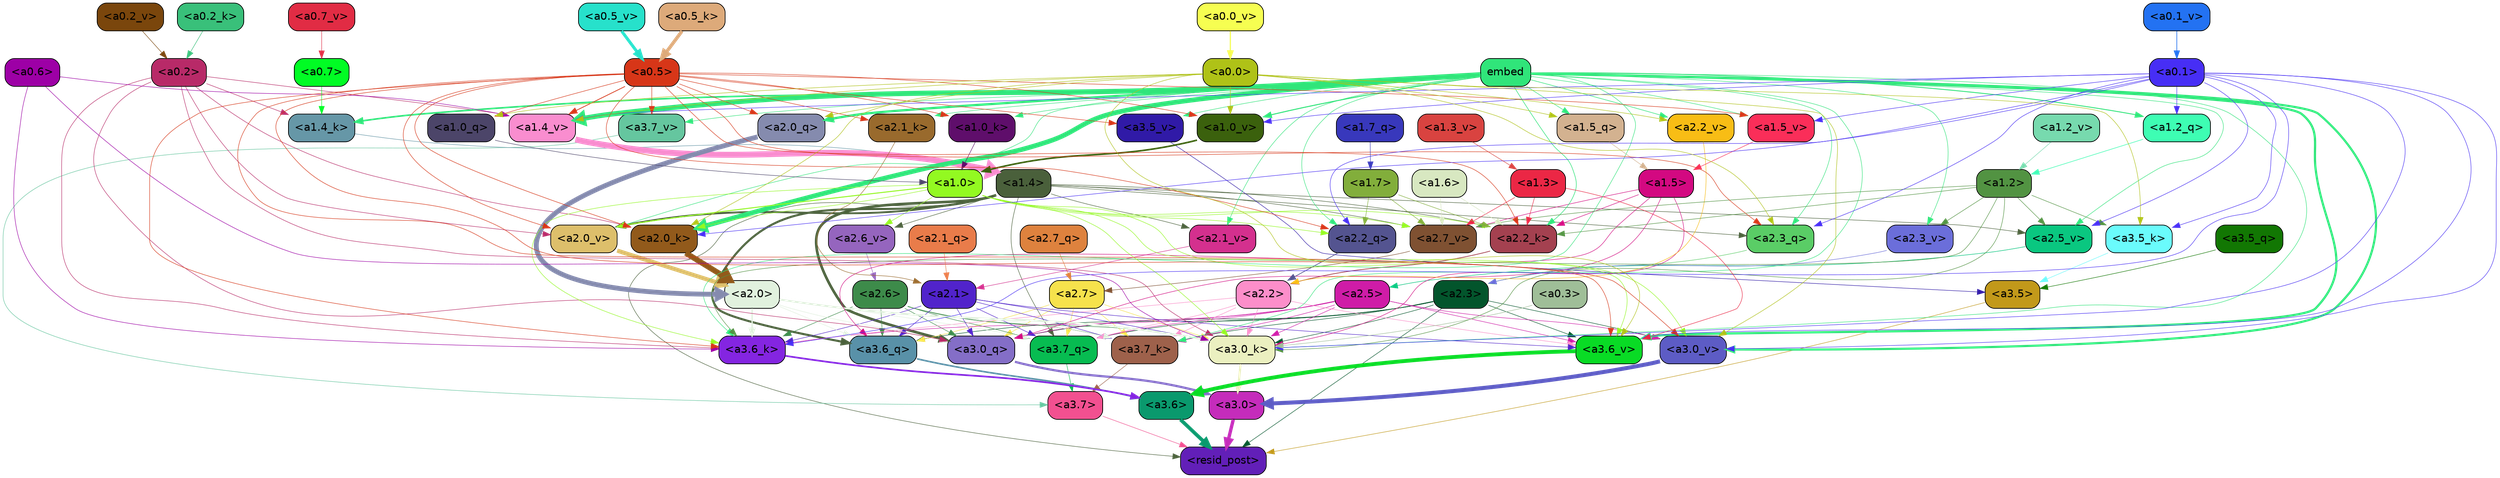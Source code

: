 strict digraph "" {
	graph [bgcolor=transparent,
		layout=dot,
		overlap=false,
		splines=true
	];
	"<a3.7>"	[color=black,
		fillcolor="#f25090",
		fontname=Helvetica,
		shape=box,
		style="filled, rounded"];
	"<resid_post>"	[color=black,
		fillcolor="#621fb8",
		fontname=Helvetica,
		shape=box,
		style="filled, rounded"];
	"<a3.7>" -> "<resid_post>"	[color="#f25090",
		penwidth=0.6];
	"<a3.6>"	[color=black,
		fillcolor="#0a996d",
		fontname=Helvetica,
		shape=box,
		style="filled, rounded"];
	"<a3.6>" -> "<resid_post>"	[color="#0a996d",
		penwidth=4.646730065345764];
	"<a3.5>"	[color=black,
		fillcolor="#c2991a",
		fontname=Helvetica,
		shape=box,
		style="filled, rounded"];
	"<a3.5>" -> "<resid_post>"	[color="#c2991a",
		penwidth=0.6];
	"<a3.0>"	[color=black,
		fillcolor="#c52cbb",
		fontname=Helvetica,
		shape=box,
		style="filled, rounded"];
	"<a3.0>" -> "<resid_post>"	[color="#c52cbb",
		penwidth=4.323132634162903];
	"<a2.3>"	[color=black,
		fillcolor="#03552c",
		fontname=Helvetica,
		shape=box,
		style="filled, rounded"];
	"<a2.3>" -> "<resid_post>"	[color="#03552c",
		penwidth=0.6];
	"<a3.7_q>"	[color=black,
		fillcolor="#07bc51",
		fontname=Helvetica,
		shape=box,
		style="filled, rounded"];
	"<a2.3>" -> "<a3.7_q>"	[color="#03552c",
		penwidth=0.6];
	"<a3.6_q>"	[color=black,
		fillcolor="#5991a8",
		fontname=Helvetica,
		shape=box,
		style="filled, rounded"];
	"<a2.3>" -> "<a3.6_q>"	[color="#03552c",
		penwidth=0.6];
	"<a3.0_q>"	[color=black,
		fillcolor="#846ec7",
		fontname=Helvetica,
		shape=box,
		style="filled, rounded"];
	"<a2.3>" -> "<a3.0_q>"	[color="#03552c",
		penwidth=0.6];
	"<a3.7_k>"	[color=black,
		fillcolor="#9e614b",
		fontname=Helvetica,
		shape=box,
		style="filled, rounded"];
	"<a2.3>" -> "<a3.7_k>"	[color="#03552c",
		penwidth=0.6];
	"<a3.0_k>"	[color=black,
		fillcolor="#ebf0c0",
		fontname=Helvetica,
		shape=box,
		style="filled, rounded"];
	"<a2.3>" -> "<a3.0_k>"	[color="#03552c",
		penwidth=0.6];
	"<a3.6_v>"	[color=black,
		fillcolor="#09db25",
		fontname=Helvetica,
		shape=box,
		style="filled, rounded"];
	"<a2.3>" -> "<a3.6_v>"	[color="#03552c",
		penwidth=0.6];
	"<a3.0_v>"	[color=black,
		fillcolor="#5d5cc5",
		fontname=Helvetica,
		shape=box,
		style="filled, rounded"];
	"<a2.3>" -> "<a3.0_v>"	[color="#03552c",
		penwidth=0.6];
	"<a1.4>"	[color=black,
		fillcolor="#4a603b",
		fontname=Helvetica,
		shape=box,
		style="filled, rounded"];
	"<a1.4>" -> "<resid_post>"	[color="#4a603b",
		penwidth=0.6];
	"<a1.4>" -> "<a3.7_q>"	[color="#4a603b",
		penwidth=0.6];
	"<a1.4>" -> "<a3.6_q>"	[color="#4a603b",
		penwidth=2.700703263282776];
	"<a1.4>" -> "<a3.0_q>"	[color="#4a603b",
		penwidth=3.34255850315094];
	"<a2.3_q>"	[color=black,
		fillcolor="#5acd66",
		fontname=Helvetica,
		shape=box,
		style="filled, rounded"];
	"<a1.4>" -> "<a2.3_q>"	[color="#4a603b",
		penwidth=0.6];
	"<a2.2_k>"	[color=black,
		fillcolor="#a44150",
		fontname=Helvetica,
		shape=box,
		style="filled, rounded"];
	"<a1.4>" -> "<a2.2_k>"	[color="#4a603b",
		penwidth=0.6];
	"<a2.7_v>"	[color=black,
		fillcolor="#7f5132",
		fontname=Helvetica,
		shape=box,
		style="filled, rounded"];
	"<a1.4>" -> "<a2.7_v>"	[color="#4a603b",
		penwidth=0.6];
	"<a2.6_v>"	[color=black,
		fillcolor="#9565be",
		fontname=Helvetica,
		shape=box,
		style="filled, rounded"];
	"<a1.4>" -> "<a2.6_v>"	[color="#4a603b",
		penwidth=0.6];
	"<a2.5_v>"	[color=black,
		fillcolor="#0ac780",
		fontname=Helvetica,
		shape=box,
		style="filled, rounded"];
	"<a1.4>" -> "<a2.5_v>"	[color="#4a603b",
		penwidth=0.6];
	"<a2.1_v>"	[color=black,
		fillcolor="#d4308e",
		fontname=Helvetica,
		shape=box,
		style="filled, rounded"];
	"<a1.4>" -> "<a2.1_v>"	[color="#4a603b",
		penwidth=0.6];
	"<a2.0_v>"	[color=black,
		fillcolor="#ddbf6b",
		fontname=Helvetica,
		shape=box,
		style="filled, rounded"];
	"<a1.4>" -> "<a2.0_v>"	[color="#4a603b",
		penwidth=2.387977123260498];
	"<a3.7_q>" -> "<a3.7>"	[color="#07bc51",
		penwidth=0.6];
	"<a3.6_q>" -> "<a3.6>"	[color="#5991a8",
		penwidth=2.03758105635643];
	"<a3.5_q>"	[color=black,
		fillcolor="#127703",
		fontname=Helvetica,
		shape=box,
		style="filled, rounded"];
	"<a3.5_q>" -> "<a3.5>"	[color="#127703",
		penwidth=0.6];
	"<a3.0_q>" -> "<a3.0>"	[color="#846ec7",
		penwidth=2.8638100624084473];
	"<a3.7_k>" -> "<a3.7>"	[color="#9e614b",
		penwidth=0.6];
	"<a3.6_k>"	[color=black,
		fillcolor="#8425e1",
		fontname=Helvetica,
		shape=box,
		style="filled, rounded"];
	"<a3.6_k>" -> "<a3.6>"	[color="#8425e1",
		penwidth=2.174198240041733];
	"<a3.5_k>"	[color=black,
		fillcolor="#6afbfc",
		fontname=Helvetica,
		shape=box,
		style="filled, rounded"];
	"<a3.5_k>" -> "<a3.5>"	[color="#6afbfc",
		penwidth=0.6];
	"<a3.0_k>" -> "<a3.0>"	[color="#ebf0c0",
		penwidth=2.6274144649505615];
	"<a3.7_v>"	[color=black,
		fillcolor="#65c69f",
		fontname=Helvetica,
		shape=box,
		style="filled, rounded"];
	"<a3.7_v>" -> "<a3.7>"	[color="#65c69f",
		penwidth=0.6];
	"<a3.6_v>" -> "<a3.6>"	[color="#09db25",
		penwidth=5.002329230308533];
	"<a3.5_v>"	[color=black,
		fillcolor="#301aa7",
		fontname=Helvetica,
		shape=box,
		style="filled, rounded"];
	"<a3.5_v>" -> "<a3.5>"	[color="#301aa7",
		penwidth=0.6];
	"<a3.0_v>" -> "<a3.0>"	[color="#5d5cc5",
		penwidth=5.188832879066467];
	"<a2.7>"	[color=black,
		fillcolor="#f6e24c",
		fontname=Helvetica,
		shape=box,
		style="filled, rounded"];
	"<a2.7>" -> "<a3.7_q>"	[color="#f6e24c",
		penwidth=0.6];
	"<a2.7>" -> "<a3.6_q>"	[color="#f6e24c",
		penwidth=0.6];
	"<a2.7>" -> "<a3.0_q>"	[color="#f6e24c",
		penwidth=0.6];
	"<a2.7>" -> "<a3.7_k>"	[color="#f6e24c",
		penwidth=0.6];
	"<a2.7>" -> "<a3.0_k>"	[color="#f6e24c",
		penwidth=0.6];
	"<a2.6>"	[color=black,
		fillcolor="#3d8b4a",
		fontname=Helvetica,
		shape=box,
		style="filled, rounded"];
	"<a2.6>" -> "<a3.7_q>"	[color="#3d8b4a",
		penwidth=0.6];
	"<a2.6>" -> "<a3.6_q>"	[color="#3d8b4a",
		penwidth=0.6];
	"<a2.6>" -> "<a3.0_q>"	[color="#3d8b4a",
		penwidth=0.6];
	"<a2.6>" -> "<a3.7_k>"	[color="#3d8b4a",
		penwidth=0.6];
	"<a2.6>" -> "<a3.6_k>"	[color="#3d8b4a",
		penwidth=0.6];
	"<a2.6>" -> "<a3.0_k>"	[color="#3d8b4a",
		penwidth=0.6];
	"<a2.5>"	[color=black,
		fillcolor="#cf1ca7",
		fontname=Helvetica,
		shape=box,
		style="filled, rounded"];
	"<a2.5>" -> "<a3.7_q>"	[color="#cf1ca7",
		penwidth=0.6];
	"<a2.5>" -> "<a3.0_q>"	[color="#cf1ca7",
		penwidth=0.6];
	"<a2.5>" -> "<a3.7_k>"	[color="#cf1ca7",
		penwidth=0.6];
	"<a2.5>" -> "<a3.6_k>"	[color="#cf1ca7",
		penwidth=0.6];
	"<a2.5>" -> "<a3.0_k>"	[color="#cf1ca7",
		penwidth=0.6];
	"<a2.5>" -> "<a3.6_v>"	[color="#cf1ca7",
		penwidth=0.6];
	"<a2.5>" -> "<a3.0_v>"	[color="#cf1ca7",
		penwidth=0.6];
	"<a2.2>"	[color=black,
		fillcolor="#fc8eca",
		fontname=Helvetica,
		shape=box,
		style="filled, rounded"];
	"<a2.2>" -> "<a3.7_q>"	[color="#fc8eca",
		penwidth=0.6];
	"<a2.2>" -> "<a3.7_k>"	[color="#fc8eca",
		penwidth=0.6];
	"<a2.2>" -> "<a3.6_k>"	[color="#fc8eca",
		penwidth=0.6];
	"<a2.2>" -> "<a3.0_k>"	[color="#fc8eca",
		penwidth=0.6];
	"<a2.2>" -> "<a3.6_v>"	[color="#fc8eca",
		penwidth=0.6];
	"<a2.1>"	[color=black,
		fillcolor="#5123cb",
		fontname=Helvetica,
		shape=box,
		style="filled, rounded"];
	"<a2.1>" -> "<a3.7_q>"	[color="#5123cb",
		penwidth=0.6];
	"<a2.1>" -> "<a3.6_q>"	[color="#5123cb",
		penwidth=0.6];
	"<a2.1>" -> "<a3.0_q>"	[color="#5123cb",
		penwidth=0.6];
	"<a2.1>" -> "<a3.7_k>"	[color="#5123cb",
		penwidth=0.6];
	"<a2.1>" -> "<a3.6_k>"	[color="#5123cb",
		penwidth=0.6];
	"<a2.1>" -> "<a3.0_k>"	[color="#5123cb",
		penwidth=0.6];
	"<a2.1>" -> "<a3.6_v>"	[color="#5123cb",
		penwidth=0.6];
	"<a2.0>"	[color=black,
		fillcolor="#e1f1de",
		fontname=Helvetica,
		shape=box,
		style="filled, rounded"];
	"<a2.0>" -> "<a3.7_q>"	[color="#e1f1de",
		penwidth=0.6];
	"<a2.0>" -> "<a3.6_q>"	[color="#e1f1de",
		penwidth=0.6];
	"<a2.0>" -> "<a3.0_q>"	[color="#e1f1de",
		penwidth=0.6];
	"<a2.0>" -> "<a3.7_k>"	[color="#e1f1de",
		penwidth=0.6];
	"<a2.0>" -> "<a3.6_k>"	[color="#e1f1de",
		penwidth=1.6454488784074783];
	"<a2.0>" -> "<a3.0_k>"	[color="#e1f1de",
		penwidth=2.2218968719244003];
	"<a1.5>"	[color=black,
		fillcolor="#d30981",
		fontname=Helvetica,
		shape=box,
		style="filled, rounded"];
	"<a1.5>" -> "<a3.6_q>"	[color="#d30981",
		penwidth=0.6];
	"<a1.5>" -> "<a3.0_q>"	[color="#d30981",
		penwidth=0.6];
	"<a1.5>" -> "<a3.0_k>"	[color="#d30981",
		penwidth=0.6];
	"<a1.5>" -> "<a2.2_k>"	[color="#d30981",
		penwidth=0.6];
	"<a1.5>" -> "<a2.7_v>"	[color="#d30981",
		penwidth=0.6];
	"<a0.2>"	[color=black,
		fillcolor="#b82a68",
		fontname=Helvetica,
		shape=box,
		style="filled, rounded"];
	"<a0.2>" -> "<a3.0_q>"	[color="#b82a68",
		penwidth=0.6];
	"<a0.2>" -> "<a3.6_k>"	[color="#b82a68",
		penwidth=0.6];
	"<a0.2>" -> "<a3.0_k>"	[color="#b82a68",
		penwidth=0.6];
	"<a2.0_k>"	[color=black,
		fillcolor="#925a1b",
		fontname=Helvetica,
		shape=box,
		style="filled, rounded"];
	"<a0.2>" -> "<a2.0_k>"	[color="#b82a68",
		penwidth=0.6];
	"<a0.2>" -> "<a2.0_v>"	[color="#b82a68",
		penwidth=0.6];
	"<a1.4_k>"	[color=black,
		fillcolor="#6697a7",
		fontname=Helvetica,
		shape=box,
		style="filled, rounded"];
	"<a0.2>" -> "<a1.4_k>"	[color="#b82a68",
		penwidth=0.6];
	"<a1.4_v>"	[color=black,
		fillcolor="#f98dcf",
		fontname=Helvetica,
		shape=box,
		style="filled, rounded"];
	"<a0.2>" -> "<a1.4_v>"	[color="#b82a68",
		penwidth=0.6];
	embed	[color=black,
		fillcolor="#30e57a",
		fontname=Helvetica,
		shape=box,
		style="filled, rounded"];
	embed -> "<a3.7_k>"	[color="#30e57a",
		penwidth=0.6];
	embed -> "<a3.6_k>"	[color="#30e57a",
		penwidth=0.6];
	embed -> "<a3.0_k>"	[color="#30e57a",
		penwidth=0.6];
	embed -> "<a3.7_v>"	[color="#30e57a",
		penwidth=0.6];
	embed -> "<a3.6_v>"	[color="#30e57a",
		penwidth=2.8301228284835815];
	embed -> "<a3.5_v>"	[color="#30e57a",
		penwidth=0.6];
	embed -> "<a3.0_v>"	[color="#30e57a",
		penwidth=2.7660785913467407];
	embed -> "<a2.3_q>"	[color="#30e57a",
		penwidth=0.6];
	"<a2.2_q>"	[color=black,
		fillcolor="#545490",
		fontname=Helvetica,
		shape=box,
		style="filled, rounded"];
	embed -> "<a2.2_q>"	[color="#30e57a",
		penwidth=0.6];
	"<a2.0_q>"	[color=black,
		fillcolor="#858bae",
		fontname=Helvetica,
		shape=box,
		style="filled, rounded"];
	embed -> "<a2.0_q>"	[color="#30e57a",
		penwidth=2.918822765350342];
	embed -> "<a2.2_k>"	[color="#30e57a",
		penwidth=0.7099294662475586];
	"<a2.1_k>"	[color=black,
		fillcolor="#996a2d",
		fontname=Helvetica,
		shape=box,
		style="filled, rounded"];
	embed -> "<a2.1_k>"	[color="#30e57a",
		penwidth=0.6];
	embed -> "<a2.0_k>"	[color="#30e57a",
		penwidth=6.075345039367676];
	embed -> "<a2.5_v>"	[color="#30e57a",
		penwidth=0.6];
	"<a2.3_v>"	[color=black,
		fillcolor="#6b6eda",
		fontname=Helvetica,
		shape=box,
		style="filled, rounded"];
	embed -> "<a2.3_v>"	[color="#30e57a",
		penwidth=0.6];
	"<a2.2_v>"	[color=black,
		fillcolor="#f8bd15",
		fontname=Helvetica,
		shape=box,
		style="filled, rounded"];
	embed -> "<a2.2_v>"	[color="#30e57a",
		penwidth=0.6909599304199219];
	embed -> "<a2.1_v>"	[color="#30e57a",
		penwidth=0.6];
	embed -> "<a2.0_v>"	[color="#30e57a",
		penwidth=0.6];
	"<a1.5_q>"	[color=black,
		fillcolor="#d3b290",
		fontname=Helvetica,
		shape=box,
		style="filled, rounded"];
	embed -> "<a1.5_q>"	[color="#30e57a",
		penwidth=0.6];
	"<a1.2_q>"	[color=black,
		fillcolor="#3efdb3",
		fontname=Helvetica,
		shape=box,
		style="filled, rounded"];
	embed -> "<a1.2_q>"	[color="#30e57a",
		penwidth=1.1075286865234375];
	embed -> "<a1.4_k>"	[color="#30e57a",
		penwidth=2.043105125427246];
	"<a1.0_k>"	[color=black,
		fillcolor="#5f0e6b",
		fontname=Helvetica,
		shape=box,
		style="filled, rounded"];
	embed -> "<a1.0_k>"	[color="#30e57a",
		penwidth=0.6];
	"<a1.5_v>"	[color=black,
		fillcolor="#fa2e59",
		fontname=Helvetica,
		shape=box,
		style="filled, rounded"];
	embed -> "<a1.5_v>"	[color="#30e57a",
		penwidth=0.6];
	embed -> "<a1.4_v>"	[color="#30e57a",
		penwidth=6.46385931968689];
	"<a1.0_v>"	[color=black,
		fillcolor="#3b610d",
		fontname=Helvetica,
		shape=box,
		style="filled, rounded"];
	embed -> "<a1.0_v>"	[color="#30e57a",
		penwidth=1.273291826248169];
	"<a1.2>"	[color=black,
		fillcolor="#529342",
		fontname=Helvetica,
		shape=box,
		style="filled, rounded"];
	"<a1.2>" -> "<a3.6_k>"	[color="#529342",
		penwidth=0.6];
	"<a1.2>" -> "<a3.5_k>"	[color="#529342",
		penwidth=0.6];
	"<a1.2>" -> "<a3.0_k>"	[color="#529342",
		penwidth=0.6];
	"<a1.2>" -> "<a2.2_k>"	[color="#529342",
		penwidth=0.6];
	"<a1.2>" -> "<a2.7_v>"	[color="#529342",
		penwidth=0.6];
	"<a1.2>" -> "<a2.5_v>"	[color="#529342",
		penwidth=0.6];
	"<a1.2>" -> "<a2.3_v>"	[color="#529342",
		penwidth=0.6];
	"<a1.0>"	[color=black,
		fillcolor="#93f921",
		fontname=Helvetica,
		shape=box,
		style="filled, rounded"];
	"<a1.0>" -> "<a3.6_k>"	[color="#93f921",
		penwidth=0.6];
	"<a1.0>" -> "<a3.0_k>"	[color="#93f921",
		penwidth=0.6];
	"<a1.0>" -> "<a3.6_v>"	[color="#93f921",
		penwidth=0.6];
	"<a1.0>" -> "<a3.0_v>"	[color="#93f921",
		penwidth=0.6];
	"<a1.0>" -> "<a2.2_q>"	[color="#93f921",
		penwidth=0.6];
	"<a1.0>" -> "<a2.2_k>"	[color="#93f921",
		penwidth=0.6];
	"<a1.0>" -> "<a2.0_k>"	[color="#93f921",
		penwidth=0.6];
	"<a1.0>" -> "<a2.7_v>"	[color="#93f921",
		penwidth=0.6];
	"<a1.0>" -> "<a2.6_v>"	[color="#93f921",
		penwidth=0.6];
	"<a1.0>" -> "<a2.0_v>"	[color="#93f921",
		penwidth=1.2435333728790283];
	"<a0.6>"	[color=black,
		fillcolor="#9d00a6",
		fontname=Helvetica,
		shape=box,
		style="filled, rounded"];
	"<a0.6>" -> "<a3.6_k>"	[color="#9d00a6",
		penwidth=0.6];
	"<a0.6>" -> "<a3.0_k>"	[color="#9d00a6",
		penwidth=0.6];
	"<a0.6>" -> "<a1.4_v>"	[color="#9d00a6",
		penwidth=0.6];
	"<a0.5>"	[color=black,
		fillcolor="#d73618",
		fontname=Helvetica,
		shape=box,
		style="filled, rounded"];
	"<a0.5>" -> "<a3.6_k>"	[color="#d73618",
		penwidth=0.6];
	"<a0.5>" -> "<a3.7_v>"	[color="#d73618",
		penwidth=0.6];
	"<a0.5>" -> "<a3.6_v>"	[color="#d73618",
		penwidth=0.6];
	"<a0.5>" -> "<a3.5_v>"	[color="#d73618",
		penwidth=0.6];
	"<a0.5>" -> "<a3.0_v>"	[color="#d73618",
		penwidth=0.6124261617660522];
	"<a0.5>" -> "<a2.3_q>"	[color="#d73618",
		penwidth=0.6];
	"<a0.5>" -> "<a2.2_q>"	[color="#d73618",
		penwidth=0.6];
	"<a0.5>" -> "<a2.0_q>"	[color="#d73618",
		penwidth=0.6];
	"<a0.5>" -> "<a2.2_k>"	[color="#d73618",
		penwidth=0.6];
	"<a0.5>" -> "<a2.1_k>"	[color="#d73618",
		penwidth=0.6];
	"<a0.5>" -> "<a2.0_k>"	[color="#d73618",
		penwidth=0.6112704277038574];
	"<a0.5>" -> "<a2.0_v>"	[color="#d73618",
		penwidth=0.6];
	"<a1.0_q>"	[color=black,
		fillcolor="#4c4569",
		fontname=Helvetica,
		shape=box,
		style="filled, rounded"];
	"<a0.5>" -> "<a1.0_q>"	[color="#d73618",
		penwidth=0.6];
	"<a0.5>" -> "<a1.0_k>"	[color="#d73618",
		penwidth=0.6];
	"<a0.5>" -> "<a1.5_v>"	[color="#d73618",
		penwidth=0.6];
	"<a0.5>" -> "<a1.4_v>"	[color="#d73618",
		penwidth=0.9145197868347168];
	"<a0.5>" -> "<a1.0_v>"	[color="#d73618",
		penwidth=0.6];
	"<a0.1>"	[color=black,
		fillcolor="#472ef5",
		fontname=Helvetica,
		shape=box,
		style="filled, rounded"];
	"<a0.1>" -> "<a3.6_k>"	[color="#472ef5",
		penwidth=0.6];
	"<a0.1>" -> "<a3.5_k>"	[color="#472ef5",
		penwidth=0.6];
	"<a0.1>" -> "<a3.0_k>"	[color="#472ef5",
		penwidth=0.6];
	"<a0.1>" -> "<a3.6_v>"	[color="#472ef5",
		penwidth=0.6];
	"<a0.1>" -> "<a3.0_v>"	[color="#472ef5",
		penwidth=0.6];
	"<a0.1>" -> "<a2.3_q>"	[color="#472ef5",
		penwidth=0.6];
	"<a0.1>" -> "<a2.2_q>"	[color="#472ef5",
		penwidth=0.6];
	"<a0.1>" -> "<a2.0_k>"	[color="#472ef5",
		penwidth=0.6];
	"<a0.1>" -> "<a2.5_v>"	[color="#472ef5",
		penwidth=0.6];
	"<a0.1>" -> "<a1.2_q>"	[color="#472ef5",
		penwidth=0.6];
	"<a0.1>" -> "<a1.5_v>"	[color="#472ef5",
		penwidth=0.6];
	"<a0.1>" -> "<a1.4_v>"	[color="#472ef5",
		penwidth=0.6];
	"<a0.1>" -> "<a1.0_v>"	[color="#472ef5",
		penwidth=0.6];
	"<a0.0>"	[color=black,
		fillcolor="#afc217",
		fontname=Helvetica,
		shape=box,
		style="filled, rounded"];
	"<a0.0>" -> "<a3.5_k>"	[color="#afc217",
		penwidth=0.6];
	"<a0.0>" -> "<a3.6_v>"	[color="#afc217",
		penwidth=0.6];
	"<a0.0>" -> "<a3.0_v>"	[color="#afc217",
		penwidth=0.6];
	"<a0.0>" -> "<a2.3_q>"	[color="#afc217",
		penwidth=0.6];
	"<a0.0>" -> "<a2.0_q>"	[color="#afc217",
		penwidth=0.6];
	"<a0.0>" -> "<a2.0_k>"	[color="#afc217",
		penwidth=0.6];
	"<a0.0>" -> "<a2.2_v>"	[color="#afc217",
		penwidth=0.6];
	"<a0.0>" -> "<a1.5_q>"	[color="#afc217",
		penwidth=0.6];
	"<a0.0>" -> "<a1.0_q>"	[color="#afc217",
		penwidth=0.6];
	"<a0.0>" -> "<a1.4_v>"	[color="#afc217",
		penwidth=0.6];
	"<a0.0>" -> "<a1.0_v>"	[color="#afc217",
		penwidth=0.6];
	"<a0.3>"	[color=black,
		fillcolor="#9fbe98",
		fontname=Helvetica,
		shape=box,
		style="filled, rounded"];
	"<a0.3>" -> "<a3.0_k>"	[color="#9fbe98",
		penwidth=0.6];
	"<a1.3>"	[color=black,
		fillcolor="#eb2745",
		fontname=Helvetica,
		shape=box,
		style="filled, rounded"];
	"<a1.3>" -> "<a3.6_v>"	[color="#eb2745",
		penwidth=0.6];
	"<a1.3>" -> "<a2.2_k>"	[color="#eb2745",
		penwidth=0.6];
	"<a1.3>" -> "<a2.7_v>"	[color="#eb2745",
		penwidth=0.6];
	"<a2.7_q>"	[color=black,
		fillcolor="#de823e",
		fontname=Helvetica,
		shape=box,
		style="filled, rounded"];
	"<a2.7_q>" -> "<a2.7>"	[color="#de823e",
		penwidth=0.6];
	"<a2.3_q>" -> "<a2.3>"	[color="#5acd66",
		penwidth=0.6];
	"<a2.2_q>" -> "<a2.2>"	[color="#545490",
		penwidth=0.8114519119262695];
	"<a2.1_q>"	[color=black,
		fillcolor="#e97c4a",
		fontname=Helvetica,
		shape=box,
		style="filled, rounded"];
	"<a2.1_q>" -> "<a2.1>"	[color="#e97c4a",
		penwidth=0.6];
	"<a2.0_q>" -> "<a2.0>"	[color="#858bae",
		penwidth=6.2323237657547];
	"<a2.2_k>" -> "<a2.2>"	[color="#a44150",
		penwidth=0.9331893920898438];
	"<a2.1_k>" -> "<a2.1>"	[color="#996a2d",
		penwidth=0.6];
	"<a2.0_k>" -> "<a2.0>"	[color="#925a1b",
		penwidth=7.158664226531982];
	"<a2.7_v>" -> "<a2.7>"	[color="#7f5132",
		penwidth=0.6];
	"<a2.6_v>" -> "<a2.6>"	[color="#9565be",
		penwidth=0.6];
	"<a2.5_v>" -> "<a2.5>"	[color="#0ac780",
		penwidth=0.6657319068908691];
	"<a2.3_v>" -> "<a2.3>"	[color="#6b6eda",
		penwidth=0.6];
	"<a2.2_v>" -> "<a2.2>"	[color="#f8bd15",
		penwidth=0.6];
	"<a2.1_v>" -> "<a2.1>"	[color="#d4308e",
		penwidth=0.6];
	"<a2.0_v>" -> "<a2.0>"	[color="#ddbf6b",
		penwidth=5.380099236965179];
	"<a1.7>"	[color=black,
		fillcolor="#82ae3b",
		fontname=Helvetica,
		shape=box,
		style="filled, rounded"];
	"<a1.7>" -> "<a2.2_q>"	[color="#82ae3b",
		penwidth=0.6];
	"<a1.7>" -> "<a2.2_k>"	[color="#82ae3b",
		penwidth=0.6];
	"<a1.7>" -> "<a2.7_v>"	[color="#82ae3b",
		penwidth=0.6];
	"<a1.6>"	[color=black,
		fillcolor="#d8e8c1",
		fontname=Helvetica,
		shape=box,
		style="filled, rounded"];
	"<a1.6>" -> "<a2.2_k>"	[color="#d8e8c1",
		penwidth=0.6];
	"<a1.6>" -> "<a2.7_v>"	[color="#d8e8c1",
		penwidth=0.6];
	"<a1.7_q>"	[color=black,
		fillcolor="#3838bc",
		fontname=Helvetica,
		shape=box,
		style="filled, rounded"];
	"<a1.7_q>" -> "<a1.7>"	[color="#3838bc",
		penwidth=0.6];
	"<a1.5_q>" -> "<a1.5>"	[color="#d3b290",
		penwidth=0.6];
	"<a1.2_q>" -> "<a1.2>"	[color="#3efdb3",
		penwidth=0.6965713500976562];
	"<a1.0_q>" -> "<a1.0>"	[color="#4c4569",
		penwidth=0.6];
	"<a1.4_k>" -> "<a1.4>"	[color="#6697a7",
		penwidth=0.6];
	"<a1.0_k>" -> "<a1.0>"	[color="#5f0e6b",
		penwidth=0.6];
	"<a1.5_v>" -> "<a1.5>"	[color="#fa2e59",
		penwidth=0.6];
	"<a1.4_v>" -> "<a1.4>"	[color="#f98dcf",
		penwidth=7.649995803833008];
	"<a1.3_v>"	[color=black,
		fillcolor="#d94340",
		fontname=Helvetica,
		shape=box,
		style="filled, rounded"];
	"<a1.3_v>" -> "<a1.3>"	[color="#d94340",
		penwidth=0.6];
	"<a1.2_v>"	[color=black,
		fillcolor="#77daae",
		fontname=Helvetica,
		shape=box,
		style="filled, rounded"];
	"<a1.2_v>" -> "<a1.2>"	[color="#77daae",
		penwidth=0.6];
	"<a1.0_v>" -> "<a1.0>"	[color="#3b610d",
		penwidth=2.050852060317993];
	"<a0.7>"	[color=black,
		fillcolor="#01fc24",
		fontname=Helvetica,
		shape=box,
		style="filled, rounded"];
	"<a0.7>" -> "<a1.4_k>"	[color="#01fc24",
		penwidth=0.6];
	"<a0.5_k>"	[color=black,
		fillcolor="#ddaa7a",
		fontname=Helvetica,
		shape=box,
		style="filled, rounded"];
	"<a0.5_k>" -> "<a0.5>"	[color="#ddaa7a",
		penwidth=4.382697105407715];
	"<a0.2_k>"	[color=black,
		fillcolor="#39c07a",
		fontname=Helvetica,
		shape=box,
		style="filled, rounded"];
	"<a0.2_k>" -> "<a0.2>"	[color="#39c07a",
		penwidth=0.6394491195678711];
	"<a0.7_v>"	[color=black,
		fillcolor="#e12c44",
		fontname=Helvetica,
		shape=box,
		style="filled, rounded"];
	"<a0.7_v>" -> "<a0.7>"	[color="#e12c44",
		penwidth=0.6];
	"<a0.5_v>"	[color=black,
		fillcolor="#27e1cb",
		fontname=Helvetica,
		shape=box,
		style="filled, rounded"];
	"<a0.5_v>" -> "<a0.5>"	[color="#27e1cb",
		penwidth=3.8846328258514404];
	"<a0.2_v>"	[color=black,
		fillcolor="#7a460c",
		fontname=Helvetica,
		shape=box,
		style="filled, rounded"];
	"<a0.2_v>" -> "<a0.2>"	[color="#7a460c",
		penwidth=0.6];
	"<a0.1_v>"	[color=black,
		fillcolor="#2372f2",
		fontname=Helvetica,
		shape=box,
		style="filled, rounded"];
	"<a0.1_v>" -> "<a0.1>"	[color="#2372f2",
		penwidth=0.8284716606140137];
	"<a0.0_v>"	[color=black,
		fillcolor="#f6fe51",
		fontname=Helvetica,
		shape=box,
		style="filled, rounded"];
	"<a0.0_v>" -> "<a0.0>"	[color="#f6fe51",
		penwidth=1.44976806640625];
}
